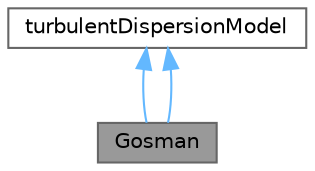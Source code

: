 digraph "Gosman"
{
 // LATEX_PDF_SIZE
  bgcolor="transparent";
  edge [fontname=Helvetica,fontsize=10,labelfontname=Helvetica,labelfontsize=10];
  node [fontname=Helvetica,fontsize=10,shape=box,height=0.2,width=0.4];
  Node1 [id="Node000001",label="Gosman",height=0.2,width=0.4,color="gray40", fillcolor="grey60", style="filled", fontcolor="black",tooltip="Turbulent dispersion model of Gosman et al."];
  Node2 -> Node1 [id="edge1_Node000001_Node000002",dir="back",color="steelblue1",style="solid",tooltip=" "];
  Node2 [id="Node000002",label="turbulentDispersionModel",height=0.2,width=0.4,color="gray40", fillcolor="white", style="filled",URL="$classFoam_1_1turbulentDispersionModel.html",tooltip=" "];
  Node2 -> Node1 [id="edge2_Node000001_Node000002",dir="back",color="steelblue1",style="solid",tooltip=" "];
}
